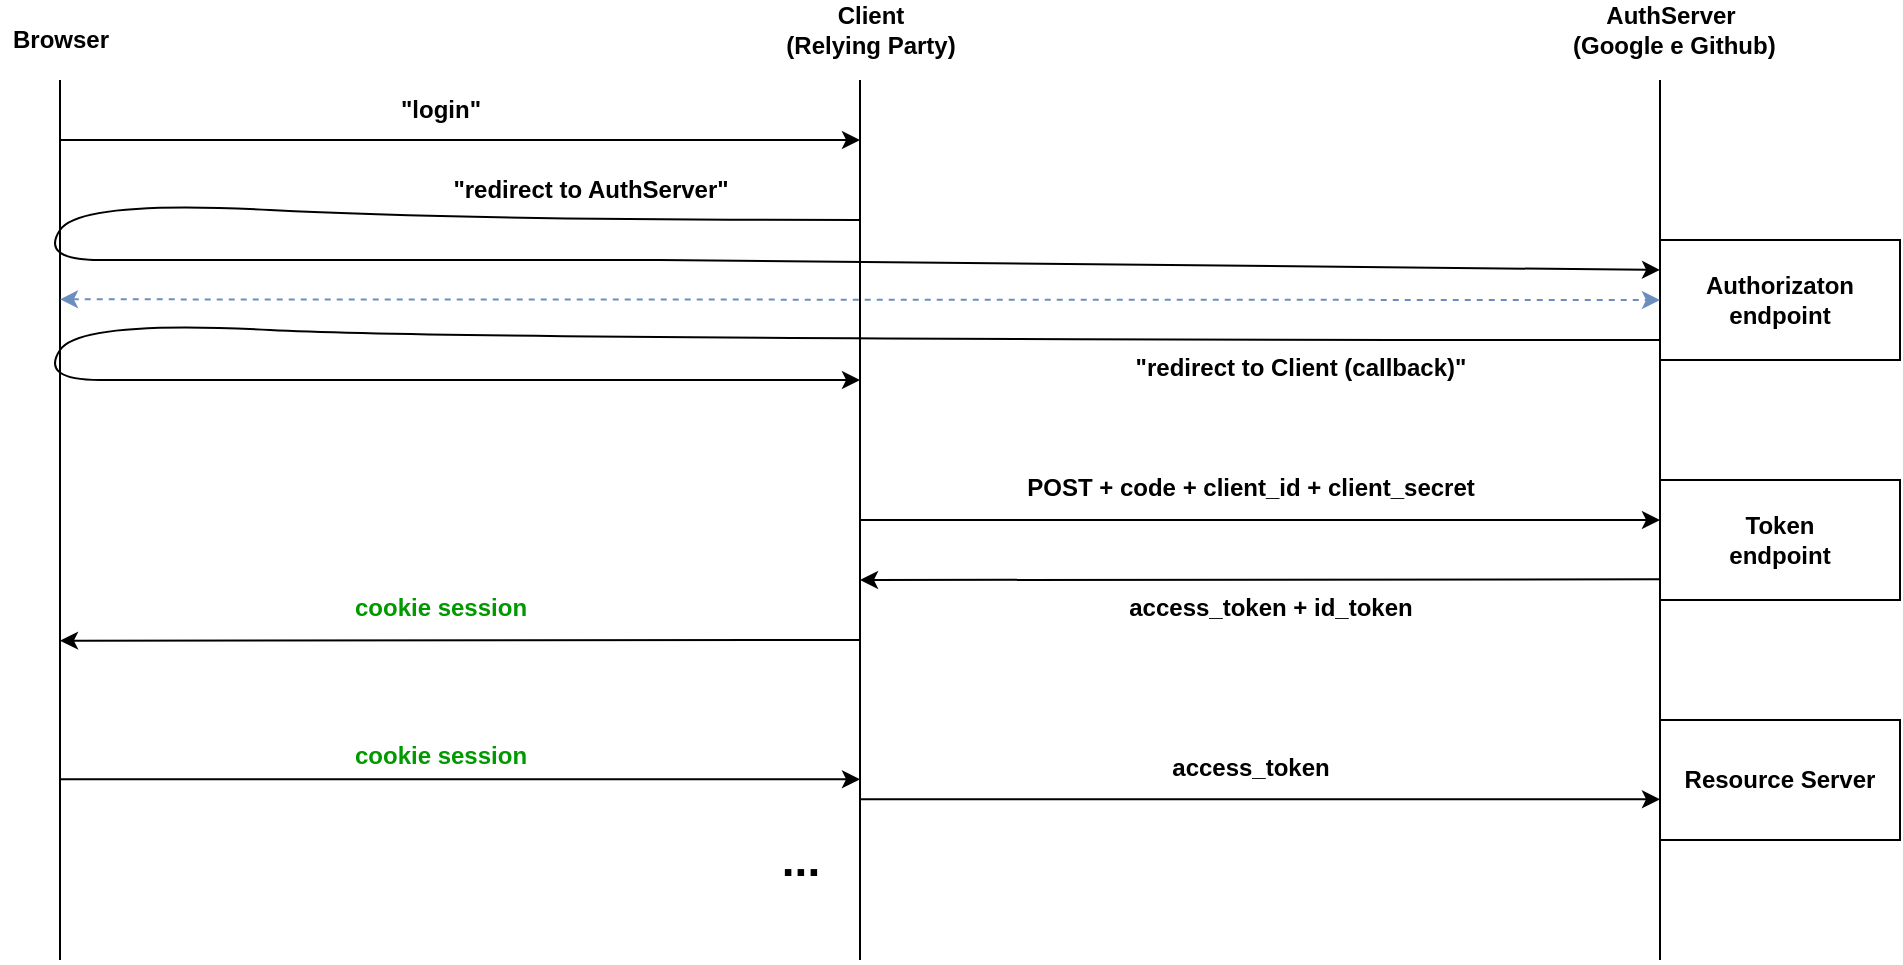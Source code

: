 <mxfile version="18.0.0" type="device"><diagram id="MwHqiHrBgqhDizKzVIqg" name="Page-1"><mxGraphModel dx="981" dy="591" grid="1" gridSize="10" guides="1" tooltips="1" connect="1" arrows="1" fold="1" page="1" pageScale="1" pageWidth="1169" pageHeight="827" math="0" shadow="0"><root><mxCell id="0"/><mxCell id="1" parent="0"/><mxCell id="q9hkUBixUKSOGiZMnq7X-1" value="" style="endArrow=none;html=1;rounded=0;" edge="1" parent="1"><mxGeometry width="50" height="50" relative="1" as="geometry"><mxPoint x="80" y="520" as="sourcePoint"/><mxPoint x="80" y="80" as="targetPoint"/></mxGeometry></mxCell><mxCell id="q9hkUBixUKSOGiZMnq7X-2" value="&lt;b&gt;Browser&lt;/b&gt;" style="text;html=1;resizable=0;autosize=1;align=center;verticalAlign=middle;points=[];fillColor=none;strokeColor=none;rounded=0;" vertex="1" parent="1"><mxGeometry x="50" y="50" width="60" height="20" as="geometry"/></mxCell><mxCell id="q9hkUBixUKSOGiZMnq7X-3" value="" style="endArrow=none;html=1;rounded=0;" edge="1" parent="1"><mxGeometry width="50" height="50" relative="1" as="geometry"><mxPoint x="480.0" y="520" as="sourcePoint"/><mxPoint x="480.0" y="80" as="targetPoint"/></mxGeometry></mxCell><mxCell id="q9hkUBixUKSOGiZMnq7X-4" value="&lt;b&gt;Client&lt;br&gt;(Relying Party)&lt;/b&gt;" style="text;html=1;resizable=0;autosize=1;align=center;verticalAlign=middle;points=[];fillColor=none;strokeColor=none;rounded=0;" vertex="1" parent="1"><mxGeometry x="435" y="40" width="100" height="30" as="geometry"/></mxCell><mxCell id="q9hkUBixUKSOGiZMnq7X-5" value="" style="endArrow=none;html=1;rounded=0;" edge="1" parent="1"><mxGeometry width="50" height="50" relative="1" as="geometry"><mxPoint x="880" y="520" as="sourcePoint"/><mxPoint x="880" y="80" as="targetPoint"/></mxGeometry></mxCell><mxCell id="q9hkUBixUKSOGiZMnq7X-6" value="&lt;b&gt;AuthServer&lt;br&gt;&amp;nbsp;(Google e Github)&lt;/b&gt;" style="text;html=1;resizable=0;autosize=1;align=center;verticalAlign=middle;points=[];fillColor=none;strokeColor=none;rounded=0;" vertex="1" parent="1"><mxGeometry x="825" y="40" width="120" height="30" as="geometry"/></mxCell><mxCell id="q9hkUBixUKSOGiZMnq7X-9" value="&lt;b&gt;Authorizaton &lt;br&gt;endpoint&lt;br&gt;&lt;/b&gt;" style="rounded=0;whiteSpace=wrap;html=1;" vertex="1" parent="1"><mxGeometry x="880" y="160" width="120" height="60" as="geometry"/></mxCell><mxCell id="q9hkUBixUKSOGiZMnq7X-10" value="&lt;b&gt;Token&lt;br&gt;endpoint&lt;/b&gt;" style="rounded=0;whiteSpace=wrap;html=1;" vertex="1" parent="1"><mxGeometry x="880" y="280" width="120" height="60" as="geometry"/></mxCell><mxCell id="q9hkUBixUKSOGiZMnq7X-11" value="&lt;b&gt;Resource Server&lt;/b&gt;" style="rounded=0;whiteSpace=wrap;html=1;" vertex="1" parent="1"><mxGeometry x="880" y="400" width="120" height="60" as="geometry"/></mxCell><mxCell id="q9hkUBixUKSOGiZMnq7X-12" value="" style="endArrow=classic;html=1;rounded=0;" edge="1" parent="1"><mxGeometry width="50" height="50" relative="1" as="geometry"><mxPoint x="80" y="110" as="sourcePoint"/><mxPoint x="480" y="110" as="targetPoint"/></mxGeometry></mxCell><mxCell id="q9hkUBixUKSOGiZMnq7X-15" value="" style="curved=1;endArrow=classic;html=1;rounded=0;entryX=0;entryY=0.25;entryDx=0;entryDy=0;" edge="1" parent="1" target="q9hkUBixUKSOGiZMnq7X-9"><mxGeometry width="50" height="50" relative="1" as="geometry"><mxPoint x="480" y="150" as="sourcePoint"/><mxPoint x="870" y="210" as="targetPoint"/><Array as="points"><mxPoint x="280" y="150"/><mxPoint x="90" y="140"/><mxPoint x="70" y="170"/><mxPoint x="130" y="170"/><mxPoint x="180" y="170"/><mxPoint x="280" y="170"/><mxPoint x="480" y="170"/></Array></mxGeometry></mxCell><mxCell id="q9hkUBixUKSOGiZMnq7X-17" value="" style="curved=1;endArrow=classic;html=1;rounded=0;" edge="1" parent="1"><mxGeometry width="50" height="50" relative="1" as="geometry"><mxPoint x="880" y="210" as="sourcePoint"/><mxPoint x="480" y="230" as="targetPoint"/><Array as="points"><mxPoint x="280" y="210"/><mxPoint x="90" y="200"/><mxPoint x="70" y="230"/><mxPoint x="130" y="230"/><mxPoint x="180" y="230"/><mxPoint x="280" y="230"/><mxPoint x="480" y="230"/></Array></mxGeometry></mxCell><mxCell id="q9hkUBixUKSOGiZMnq7X-18" value="" style="endArrow=classic;startArrow=classic;html=1;rounded=0;dashed=1;fillColor=#dae8fc;strokeColor=#6c8ebf;entryX=0;entryY=0.5;entryDx=0;entryDy=0;" edge="1" parent="1" target="q9hkUBixUKSOGiZMnq7X-9"><mxGeometry width="50" height="50" relative="1" as="geometry"><mxPoint x="80" y="189.66" as="sourcePoint"/><mxPoint x="870" y="189.66" as="targetPoint"/></mxGeometry></mxCell><mxCell id="q9hkUBixUKSOGiZMnq7X-19" value="" style="endArrow=classic;html=1;rounded=0;" edge="1" parent="1"><mxGeometry width="50" height="50" relative="1" as="geometry"><mxPoint x="480" y="300" as="sourcePoint"/><mxPoint x="880" y="300" as="targetPoint"/></mxGeometry></mxCell><mxCell id="q9hkUBixUKSOGiZMnq7X-20" value="" style="endArrow=classic;html=1;rounded=0;exitX=0.003;exitY=0.828;exitDx=0;exitDy=0;exitPerimeter=0;" edge="1" parent="1" source="q9hkUBixUKSOGiZMnq7X-10"><mxGeometry width="50" height="50" relative="1" as="geometry"><mxPoint x="490" y="350.0" as="sourcePoint"/><mxPoint x="480" y="330" as="targetPoint"/></mxGeometry></mxCell><mxCell id="q9hkUBixUKSOGiZMnq7X-21" value="" style="endArrow=classic;html=1;rounded=0;exitX=0.003;exitY=0.828;exitDx=0;exitDy=0;exitPerimeter=0;" edge="1" parent="1"><mxGeometry width="50" height="50" relative="1" as="geometry"><mxPoint x="480.36" y="360.0" as="sourcePoint"/><mxPoint x="80" y="360.32" as="targetPoint"/></mxGeometry></mxCell><mxCell id="q9hkUBixUKSOGiZMnq7X-22" value="" style="endArrow=classic;html=1;rounded=0;" edge="1" parent="1"><mxGeometry width="50" height="50" relative="1" as="geometry"><mxPoint x="80" y="429.66" as="sourcePoint"/><mxPoint x="480" y="429.66" as="targetPoint"/></mxGeometry></mxCell><mxCell id="q9hkUBixUKSOGiZMnq7X-23" value="" style="endArrow=classic;html=1;rounded=0;" edge="1" parent="1"><mxGeometry width="50" height="50" relative="1" as="geometry"><mxPoint x="480" y="439.66" as="sourcePoint"/><mxPoint x="880" y="439.66" as="targetPoint"/></mxGeometry></mxCell><mxCell id="q9hkUBixUKSOGiZMnq7X-24" value="&lt;b&gt;&lt;font style=&quot;font-size: 23px;&quot;&gt;...&lt;/font&gt;&lt;/b&gt;" style="text;html=1;resizable=0;autosize=1;align=center;verticalAlign=middle;points=[];fillColor=none;strokeColor=none;rounded=0;" vertex="1" parent="1"><mxGeometry x="435" y="460" width="30" height="20" as="geometry"/></mxCell><mxCell id="q9hkUBixUKSOGiZMnq7X-25" value="&lt;font style=&quot;font-size: 12px;&quot;&gt;&lt;b&gt;&quot;login&quot;&lt;/b&gt;&lt;/font&gt;" style="text;html=1;resizable=0;autosize=1;align=center;verticalAlign=middle;points=[];fillColor=none;strokeColor=none;rounded=0;fontSize=23;" vertex="1" parent="1"><mxGeometry x="240" y="71" width="60" height="40" as="geometry"/></mxCell><mxCell id="q9hkUBixUKSOGiZMnq7X-26" value="&lt;font style=&quot;font-size: 12px;&quot;&gt;&lt;b&gt;&quot;redirect to AuthServer&quot;&lt;/b&gt;&lt;/font&gt;" style="text;html=1;resizable=0;autosize=1;align=center;verticalAlign=middle;points=[];fillColor=none;strokeColor=none;rounded=0;fontSize=23;" vertex="1" parent="1"><mxGeometry x="270" y="111" width="150" height="40" as="geometry"/></mxCell><mxCell id="q9hkUBixUKSOGiZMnq7X-27" value="&lt;font style=&quot;font-size: 12px;&quot;&gt;&lt;b&gt;&quot;redirect to Client (callback)&quot;&lt;/b&gt;&lt;/font&gt;" style="text;html=1;resizable=0;autosize=1;align=center;verticalAlign=middle;points=[];fillColor=none;strokeColor=none;rounded=0;fontSize=23;" vertex="1" parent="1"><mxGeometry x="610" y="200" width="180" height="40" as="geometry"/></mxCell><mxCell id="q9hkUBixUKSOGiZMnq7X-28" value="&lt;font style=&quot;font-size: 12px;&quot;&gt;&lt;b&gt;POST + code + client_id + client_secret&lt;/b&gt;&lt;/font&gt;" style="text;html=1;resizable=0;autosize=1;align=center;verticalAlign=middle;points=[];fillColor=none;strokeColor=none;rounded=0;fontSize=23;" vertex="1" parent="1"><mxGeometry x="555" y="260" width="240" height="40" as="geometry"/></mxCell><mxCell id="q9hkUBixUKSOGiZMnq7X-29" value="&lt;font style=&quot;font-size: 12px;&quot;&gt;&lt;b&gt;access_token + id_token&lt;/b&gt;&lt;/font&gt;" style="text;html=1;resizable=0;autosize=1;align=center;verticalAlign=middle;points=[];fillColor=none;strokeColor=none;rounded=0;fontSize=23;" vertex="1" parent="1"><mxGeometry x="605" y="320" width="160" height="40" as="geometry"/></mxCell><mxCell id="q9hkUBixUKSOGiZMnq7X-30" value="&lt;font color=&quot;#009900&quot; style=&quot;font-size: 12px;&quot;&gt;&lt;b&gt;cookie session&lt;/b&gt;&lt;/font&gt;" style="text;html=1;resizable=0;autosize=1;align=center;verticalAlign=middle;points=[];fillColor=none;strokeColor=none;rounded=0;fontSize=23;" vertex="1" parent="1"><mxGeometry x="220" y="320" width="100" height="40" as="geometry"/></mxCell><mxCell id="q9hkUBixUKSOGiZMnq7X-31" value="&lt;font style=&quot;font-size: 12px;&quot;&gt;&lt;b&gt;access_token&lt;/b&gt;&lt;/font&gt;" style="text;html=1;resizable=0;autosize=1;align=center;verticalAlign=middle;points=[];fillColor=none;strokeColor=none;rounded=0;fontSize=23;" vertex="1" parent="1"><mxGeometry x="630" y="400" width="90" height="40" as="geometry"/></mxCell><mxCell id="q9hkUBixUKSOGiZMnq7X-32" value="&lt;font color=&quot;#009900&quot; style=&quot;font-size: 12px;&quot;&gt;&lt;b&gt;cookie session&lt;/b&gt;&lt;/font&gt;" style="text;html=1;resizable=0;autosize=1;align=center;verticalAlign=middle;points=[];fillColor=none;strokeColor=none;rounded=0;fontSize=23;" vertex="1" parent="1"><mxGeometry x="220" y="394" width="100" height="40" as="geometry"/></mxCell></root></mxGraphModel></diagram></mxfile>
